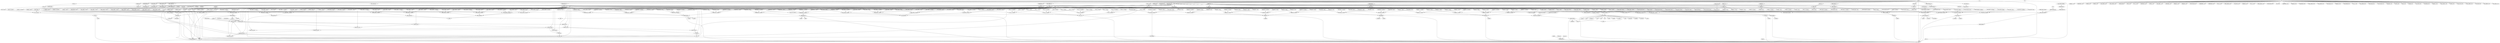 strict digraph "()" {
	DMAC_ADDR0_Wr -> "DMAC_ADDR0_0.Write"	 [weight=1.0];
	DMAC_ADDR0_Wr -> "DMAC_ADDR0_1.Write"	 [weight=1.0];
	DMAC_ADDR0_Wr -> "DMAC_ADDR0_2.Write"	 [weight=1.0];
	DMAC_ADDR0_Wr -> "DMAC_ADDR0_3.Write"	 [weight=1.0];
	irq_busy -> INT_SOURCEOut	 [weight=1.0];
	irq_busy -> int_o	 [weight=1.0];
	"PACKETLEN_2.Reset" -> "PACKETLEN_2.DataOut"	 [weight=3.0];
	MAC_ADDR1_Wr -> "MAC_ADDR1_0.Write"	 [weight=1.0];
	MAC_ADDR1_Wr -> "MAC_ADDR1_1.Write"	 [weight=1.0];
	"RXHASH1_0.SyncReset" -> "RXHASH1_0.DataOut"	 [weight=2.0];
	"MAC_ADDR1_0.DataIn" -> "MAC_ADDR1_0.DataOut"	 [weight=1.0];
	"MIIMODER_0.Write" -> "MIIMODER_0.DataOut"	 [weight=1.0];
	"DMAC_ADDR0_0.Write" -> "DMAC_ADDR0_0.DataOut"	 [weight=1.0];
	DMAC_ADDR1_Sel -> DMAC_ADDR1_Wr	 [weight=2.0];
	"IPv4_L1_1.DataOut" -> IPv4_L1_out	 [weight=1.0];
	"MAC_ADDR0_0.DataOut" -> MAC_ADDR0Out	 [weight=1.0];
	"IPv4_L1_3.SyncReset" -> "IPv4_L1_3.DataOut"	 [weight=2.0];
	"COLLCONF_0.DataIn" -> "COLLCONF_0.DataOut"	 [weight=1.0];
	CTRLMODEROut -> r_RxFlow	 [weight=1.0];
	CTRLMODEROut -> r_PassAll	 [weight=1.0];
	CTRLMODEROut -> DataOut	 [weight=1.0];
	CTRLMODEROut -> r_TxFlow	 [weight=1.0];
	"MIICOMMAND1.SyncReset" -> "MIICOMMAND1.DataOut"	 [weight=2.0];
	"TXCTRL_1.SyncReset" -> "TXCTRL_1.DataOut"	 [weight=2.0];
	"MODER_2.SyncReset" -> "MODER_2.DataOut"	 [weight=2.0];
	"MIICOMMAND1.Write" -> "MIICOMMAND1.DataOut"	 [weight=1.0];
	"MIITX_DATA_1.Reset" -> "MIITX_DATA_1.DataOut"	 [weight=3.0];
	IPv4_L1_Wr -> "IPv4_L1_2.Write"	 [weight=1.0];
	IPv4_L1_Wr -> "IPv4_L1_0.Write"	 [weight=1.0];
	IPv4_L1_Wr -> "IPv4_L1_3.Write"	 [weight=1.0];
	IPv4_L1_Wr -> "IPv4_L1_1.Write"	 [weight=1.0];
	"PACKETLEN_3.Reset" -> "PACKETLEN_3.DataOut"	 [weight=3.0];
	SetTxCIrq -> irq_txc	 [weight=2.0];
	"MAC_ADDR1_0.Write" -> "MAC_ADDR1_0.DataOut"	 [weight=1.0];
	"PACKETLEN_3.SyncReset" -> "PACKETLEN_3.DataOut"	 [weight=2.0];
	"PACKETLEN_2.DataOut" -> PACKETLENOut	 [weight=1.0];
	"TXCTRL_1.DataIn" -> "TXCTRL_1.DataOut"	 [weight=1.0];
	"TXCTRL_2.Reset" -> "TXCTRL_2.DataOut"	 [weight=3.0];
	"MAC_ADDR0_1.Write" -> "MAC_ADDR0_1.DataOut"	 [weight=1.0];
	MIIMODER_Wr -> "MIIMODER_0.Write"	 [weight=1.0];
	MIIMODER_Wr -> "MIIMODER_1.Write"	 [weight=1.0];
	MAC_ADDR0Out -> r_MAC	 [weight=1.0];
	MAC_ADDR0Out -> DataOut	 [weight=1.0];
	MIIADDRESS_Wr -> "MIIADDRESS_0.Write"	 [weight=1.0];
	MIIADDRESS_Wr -> "MIIADDRESS_1.Write"	 [weight=1.0];
	"PACKETLEN_1.Reset" -> "PACKETLEN_1.DataOut"	 [weight=3.0];
	IPGTOut -> r_IPGT	 [weight=1.0];
	IPGTOut -> DataOut	 [weight=1.0];
	HASH0_Sel -> HASH0_Wr	 [weight=4.0];
	"TXCTRL_1.DataOut" -> TXCTRLOut	 [weight=1.0];
	"IPv4_L1_2.Write" -> "IPv4_L1_2.DataOut"	 [weight=1.0];
	"PACKETLEN_1.DataOut" -> PACKETLENOut	 [weight=1.0];
	"DMAC_ADDR0_2.DataOut" -> DMAC_ADDR0Out	 [weight=1.0];
	COLLCONF_Wr -> "COLLCONF_0.Write"	 [weight=1.0];
	COLLCONF_Wr -> "COLLCONF_2.Write"	 [weight=1.0];
	"MIICOMMAND2.Reset" -> "MIICOMMAND2.DataOut"	 [weight=3.0];
	SetRxCIrq -> irq_rxc	 [weight=2.0];
	"MAC_ADDR0_3.DataIn" -> "MAC_ADDR0_3.DataOut"	 [weight=1.0];
	"RXHASH1_2.Write" -> "RXHASH1_2.DataOut"	 [weight=1.0];
	"RXHASH0_2.DataOut" -> HASH0Out	 [weight=1.0];
	"MIIADDRESS_1.DataOut" -> MIIADDRESSOut	 [weight=1.0];
	"IPv4_L1_0.DataIn" -> "IPv4_L1_0.DataOut"	 [weight=1.0];
	SetRxCIrq_sync1 -> SetRxCIrq_sync2	 [weight=1.0];
	SetRxCIrq_sync2 -> SetRxCIrq	 [weight=1.0];
	SetRxCIrq_sync2 -> SetRxCIrq_sync3	 [weight=1.0];
	SetRxCIrq_sync2 -> ResetRxCIrq_sync1	 [weight=1.0];
	SetRxCIrq_sync3 -> SetRxCIrq	 [weight=1.0];
	"RXHASH0_0.DataIn" -> "RXHASH0_0.DataOut"	 [weight=1.0];
	"RXHASH1_1.DataOut" -> HASH1Out	 [weight=1.0];
	"MIIMODER_0.DataOut" -> MIIMODEROut	 [weight=1.0];
	"MAC_ADDR1_1.DataIn" -> "MAC_ADDR1_1.DataOut"	 [weight=1.0];
	INT_SOURCEOut -> DataOut	 [weight=1.0];
	"MIICOMMAND0.Reset" -> "MIICOMMAND0.DataOut"	 [weight=3.0];
	irq_rxe -> INT_SOURCEOut	 [weight=1.0];
	irq_rxe -> int_o	 [weight=1.0];
	irq_rxb -> INT_SOURCEOut	 [weight=1.0];
	irq_rxb -> int_o	 [weight=1.0];
	"PACKETLEN_3.DataOut" -> PACKETLENOut	 [weight=1.0];
	"MAC_ADDR0_3.SyncReset" -> "MAC_ADDR0_3.DataOut"	 [weight=2.0];
	"MIIADDRESS_0.SyncReset" -> "MIIADDRESS_0.DataOut"	 [weight=2.0];
	"RXHASH1_0.DataIn" -> "RXHASH1_0.DataOut"	 [weight=1.0];
	TXCTRL_Wr -> "TXCTRL_0.Write"	 [weight=1.0];
	TXCTRL_Wr -> "TXCTRL_2.Write"	 [weight=1.0];
	TXCTRL_Wr -> "TXCTRL_1.Write"	 [weight=1.0];
	"INT_MASK_0.DataIn" -> "INT_MASK_0.DataOut"	 [weight=1.0];
	"RXHASH0_3.DataIn" -> "RXHASH0_3.DataOut"	 [weight=1.0];
	"RXHASH1_0.Write" -> "RXHASH1_0.DataOut"	 [weight=1.0];
	"RXHASH0_3.SyncReset" -> "RXHASH0_3.DataOut"	 [weight=2.0];
	INT_SOURCE_Sel -> INT_SOURCE_Wr	 [weight=1.0];
	MIIRX_DATAOut -> DataOut	 [weight=1.0];
	"RXHASH1_2.DataIn" -> "RXHASH1_2.DataOut"	 [weight=1.0];
	DataIn -> irq_busy	 [weight=1.0];
	DataIn -> "MAC_ADDR1_0.DataIn"	 [weight=1.0];
	DataIn -> "COLLCONF_0.DataIn"	 [weight=1.0];
	DataIn -> "TXCTRL_1.DataIn"	 [weight=1.0];
	DataIn -> "MAC_ADDR0_3.DataIn"	 [weight=1.0];
	DataIn -> "IPv4_L1_0.DataIn"	 [weight=1.0];
	DataIn -> "RXHASH0_0.DataIn"	 [weight=1.0];
	DataIn -> "MAC_ADDR1_1.DataIn"	 [weight=1.0];
	DataIn -> irq_rxe	 [weight=1.0];
	DataIn -> irq_rxb	 [weight=1.0];
	DataIn -> "RXHASH1_0.DataIn"	 [weight=1.0];
	DataIn -> "INT_MASK_0.DataIn"	 [weight=1.0];
	DataIn -> "RXHASH0_3.DataIn"	 [weight=1.0];
	DataIn -> "RXHASH1_2.DataIn"	 [weight=1.0];
	DataIn -> irq_txb	 [weight=1.0];
	DataIn -> irq_txc	 [weight=1.0];
	DataIn -> irq_txe	 [weight=1.0];
	DataIn -> "IPv4_L1_3.DataIn"	 [weight=1.0];
	DataIn -> "RXHASH1_3.DataIn"	 [weight=1.0];
	DataIn -> "RXHASH0_1.DataIn"	 [weight=1.0];
	DataIn -> "MODER_2.DataIn"	 [weight=1.0];
	DataIn -> "MIITX_DATA_1.DataIn"	 [weight=1.0];
	DataIn -> "PACKETLEN_0.DataIn"	 [weight=1.0];
	DataIn -> "MIIADDRESS_1.DataIn"	 [weight=1.0];
	DataIn -> "PACKETLEN_2.DataIn"	 [weight=1.0];
	DataIn -> "IPv4_L1_2.DataIn"	 [weight=1.0];
	DataIn -> "MIIMODER_0.DataIn"	 [weight=1.0];
	DataIn -> "DMAC_ADDR0_2.DataIn"	 [weight=1.0];
	DataIn -> "MAC_ADDR0_2.DataIn"	 [weight=1.0];
	DataIn -> "PACKETLEN_1.DataIn"	 [weight=1.0];
	DataIn -> "IPv4_L1_1.DataIn"	 [weight=1.0];
	DataIn -> "IPGT_0.DataIn"	 [weight=1.0];
	DataIn -> "MODER_1.DataIn"	 [weight=1.0];
	DataIn -> "MIICOMMAND1.DataIn"	 [weight=1.0];
	DataIn -> "PACKETLEN_3.DataIn"	 [weight=1.0];
	DataIn -> "MAC_ADDR0_0.DataIn"	 [weight=1.0];
	DataIn -> "TX_BD_NUM_0.DataIn"	 [weight=1.0];
	DataIn -> "MIIADDRESS_0.DataIn"	 [weight=1.0];
	DataIn -> "MIITX_DATA_0.DataIn"	 [weight=1.0];
	DataIn -> "IPGR2_0.DataIn"	 [weight=1.0];
	DataIn -> "MIICOMMAND0.DataIn"	 [weight=1.0];
	DataIn -> "RXHASH0_2.DataIn"	 [weight=1.0];
	DataIn -> "MIICOMMAND2.DataIn"	 [weight=1.0];
	DataIn -> "TXCTRL_2.DataIn"	 [weight=1.0];
	DataIn -> "COLLCONF_2.DataIn"	 [weight=1.0];
	DataIn -> "RXHASH1_1.DataIn"	 [weight=1.0];
	DataIn -> "DMAC_ADDR0_1.DataIn"	 [weight=1.0];
	DataIn -> "CTRLMODER_0.DataIn"	 [weight=1.0];
	DataIn -> "DMAC_ADDR1_1.DataIn"	 [weight=1.0];
	DataIn -> "MAC_ADDR0_1.DataIn"	 [weight=1.0];
	DataIn -> TX_BD_NUM_Wr	 [weight=1.0];
	DataIn -> "MIIMODER_1.DataIn"	 [weight=1.0];
	DataIn -> "MODER_0.DataIn"	 [weight=1.0];
	DataIn -> irq_rxc	 [weight=1.0];
	DataIn -> "DMAC_ADDR1_0.DataIn"	 [weight=1.0];
	DataIn -> "TXCTRL_0.DataIn"	 [weight=1.0];
	DataIn -> "DMAC_ADDR0_0.DataIn"	 [weight=1.0];
	DataIn -> "IPGR1_0.DataIn"	 [weight=1.0];
	DataIn -> "DMAC_ADDR0_3.DataIn"	 [weight=1.0];
	irq_txb -> INT_SOURCEOut	 [weight=1.0];
	irq_txb -> int_o	 [weight=1.0];
	irq_txc -> INT_SOURCEOut	 [weight=1.0];
	irq_txc -> int_o	 [weight=1.0];
	"RXHASH0_3.Reset" -> "RXHASH0_3.DataOut"	 [weight=3.0];
	irq_txe -> INT_SOURCEOut	 [weight=1.0];
	irq_txe -> int_o	 [weight=1.0];
	"MIICOMMAND0.SyncReset" -> "MIICOMMAND0.DataOut"	 [weight=2.0];
	"MODER_0.Reset" -> "MODER_0.DataOut"	 [weight=3.0];
	HASH1_Wr -> "RXHASH1_2.Write"	 [weight=1.0];
	HASH1_Wr -> "RXHASH1_0.Write"	 [weight=1.0];
	HASH1_Wr -> "RXHASH1_3.Write"	 [weight=1.0];
	HASH1_Wr -> "RXHASH1_1.Write"	 [weight=1.0];
	"TX_BD_NUM_0.DataOut" -> TX_BD_NUMOut	 [weight=1.0];
	TxCtrlEndFrm -> SetTxCIrq_txclk	 [weight=2.0];
	MIITX_DATA_Sel -> MIITX_DATA_Wr	 [weight=2.0];
	"MIIMODER_1.Reset" -> "MIIMODER_1.DataOut"	 [weight=3.0];
	"MIIMODER_0.SyncReset" -> "MIIMODER_0.DataOut"	 [weight=2.0];
	StartTxDone -> SetTxCIrq_txclk	 [weight=2.0];
	"RXHASH1_3.Write" -> "RXHASH1_3.DataOut"	 [weight=1.0];
	"IPv4_L1_3.DataIn" -> "IPv4_L1_3.DataOut"	 [weight=1.0];
	"RXHASH1_3.DataIn" -> "RXHASH1_3.DataOut"	 [weight=1.0];
	MIICOMMAND_Wr -> "MIICOMMAND1.Write"	 [weight=1.0];
	MIICOMMAND_Wr -> "MIICOMMAND0.Write"	 [weight=1.0];
	MIICOMMAND_Wr -> "MIICOMMAND2.Write"	 [weight=1.0];
	"MAC_ADDR0_1.DataOut" -> MAC_ADDR0Out	 [weight=1.0];
	"IPv4_L1_2.Reset" -> "IPv4_L1_2.DataOut"	 [weight=3.0];
	WCtrlDataStart -> "MIICOMMAND2.SyncReset"	 [weight=1.0];
	"MAC_ADDR0_3.DataOut" -> MAC_ADDR0Out	 [weight=1.0];
	"PACKETLEN_3.Write" -> "PACKETLEN_3.DataOut"	 [weight=1.0];
	"RXHASH0_1.DataIn" -> "RXHASH0_1.DataOut"	 [weight=1.0];
	"TX_BD_NUM_0.SyncReset" -> "TX_BD_NUM_0.DataOut"	 [weight=2.0];
	Rw -> Write	 [weight=1.0];
	Rw -> Read	 [weight=1.0];
	"TXCTRL_0.DataOut" -> TXCTRLOut	 [weight=1.0];
	"MAC_ADDR1_0.DataOut" -> MAC_ADDR1Out	 [weight=1.0];
	"MODER_1.DataOut" -> MODEROut	 [weight=1.0];
	"MODER_2.DataIn" -> "MODER_2.DataOut"	 [weight=1.0];
	"TX_BD_NUM_0.Write" -> "TX_BD_NUM_0.DataOut"	 [weight=1.0];
	"IPGR2_0.SyncReset" -> "IPGR2_0.DataOut"	 [weight=2.0];
	"MAC_ADDR0_2.SyncReset" -> "MAC_ADDR0_2.DataOut"	 [weight=2.0];
	"RXHASH0_0.Reset" -> "RXHASH0_0.DataOut"	 [weight=3.0];
	"INT_MASK_0.Write" -> "INT_MASK_0.DataOut"	 [weight=1.0];
	"INT_MASK_0.DataOut" -> INT_MASKOut	 [weight=1.0];
	"IPv4_L1_0.Write" -> "IPv4_L1_0.DataOut"	 [weight=1.0];
	MAC_ADDR0_Wr -> "MAC_ADDR0_1.Write"	 [weight=1.0];
	MAC_ADDR0_Wr -> "MAC_ADDR0_0.Write"	 [weight=1.0];
	MAC_ADDR0_Wr -> "MAC_ADDR0_3.Write"	 [weight=1.0];
	MAC_ADDR0_Wr -> "MAC_ADDR0_2.Write"	 [weight=1.0];
	"DMAC_ADDR0_1.Write" -> "DMAC_ADDR0_1.DataOut"	 [weight=1.0];
	INT_MASKOut -> int_o	 [weight=1.0];
	INT_MASKOut -> DataOut	 [weight=1.0];
	"MIITX_DATA_1.DataIn" -> "MIITX_DATA_1.DataOut"	 [weight=1.0];
	"COLLCONF_2.Reset" -> "COLLCONF_2.DataOut"	 [weight=3.0];
	"DMAC_ADDR0_0.DataOut" -> DMAC_ADDR0Out	 [weight=1.0];
	RxB_IRQ -> irq_rxb	 [weight=2.0];
	SetTxCIrq_txclk -> SetTxCIrq_sync1	 [weight=1.0];
	"PACKETLEN_0.DataIn" -> "PACKETLEN_0.DataOut"	 [weight=1.0];
	"DMAC_ADDR0_1.Reset" -> "DMAC_ADDR0_1.DataOut"	 [weight=3.0];
	"MIIADDRESS_1.DataIn" -> "MIIADDRESS_1.DataOut"	 [weight=1.0];
	"PACKETLEN_1.Write" -> "PACKETLEN_1.DataOut"	 [weight=1.0];
	"IPGR1_0.DataOut" -> IPGR1Out	 [weight=1.0];
	"PACKETLEN_2.DataIn" -> "PACKETLEN_2.DataOut"	 [weight=1.0];
	"DMAC_ADDR1_1.Reset" -> "DMAC_ADDR1_1.DataOut"	 [weight=3.0];
	"IPv4_L1_2.DataIn" -> "IPv4_L1_2.DataOut"	 [weight=1.0];
	"DMAC_ADDR0_0.Reset" -> "DMAC_ADDR0_0.DataOut"	 [weight=3.0];
	"MAC_ADDR0_0.Write" -> "MAC_ADDR0_0.DataOut"	 [weight=1.0];
	"MIIMODER_1.DataOut" -> MIIMODEROut	 [weight=1.0];
	MODER_Wr -> "MODER_0.Write"	 [weight=1.0];
	MODER_Wr -> "MODER_1.Write"	 [weight=1.0];
	MODER_Wr -> "MODER_2.Write"	 [weight=1.0];
	"MIIRX_DATA.Write" -> "MIIRX_DATA.DataOut"	 [weight=1.0];
	HASH0Out -> r_HASH0	 [weight=1.0];
	HASH0Out -> DataOut	 [weight=1.0];
	"MIIMODER_0.DataIn" -> "MIIMODER_0.DataOut"	 [weight=1.0];
	"RXHASH1_1.Reset" -> "RXHASH1_1.DataOut"	 [weight=3.0];
	"PACKETLEN_2.Write" -> "PACKETLEN_2.DataOut"	 [weight=1.0];
	"MODER_0.DataOut" -> MODEROut	 [weight=1.0];
	"DMAC_ADDR0_2.DataIn" -> "DMAC_ADDR0_2.DataOut"	 [weight=1.0];
	r_RxFlow -> SetRxCIrq_rxclk	 [weight=2.0];
	UpdateMIIRX_DATAReg -> MIIRX_DATA_Wr	 [weight=1.0];
	TX_BD_NUMOut -> r_RxEn	 [weight=1.0];
	TX_BD_NUMOut -> r_TxEn	 [weight=1.0];
	TX_BD_NUMOut -> DataOut	 [weight=1.0];
	TX_BD_NUMOut -> r_TxBDNum	 [weight=1.0];
	"DMAC_ADDR0_2.SyncReset" -> "DMAC_ADDR0_2.DataOut"	 [weight=2.0];
	"RXHASH0_1.SyncReset" -> "RXHASH0_1.DataOut"	 [weight=2.0];
	"MIICOMMAND0.Write" -> "MIICOMMAND0.DataOut"	 [weight=1.0];
	"COLLCONF_0.DataOut" -> COLLCONFOut	 [weight=1.0];
	Clk -> "RXHASH1_1.Clk"	 [weight=1.0];
	Clk -> "PACKETLEN_1.Clk"	 [weight=1.0];
	Clk -> "MODER_2.Clk"	 [weight=1.0];
	Clk -> "MODER_1.Clk"	 [weight=1.0];
	Clk -> "MAC_ADDR0_0.Clk"	 [weight=1.0];
	Clk -> "DMAC_ADDR0_3.Clk"	 [weight=1.0];
	Clk -> "MIIRX_DATA.Clk"	 [weight=1.0];
	Clk -> "IPGR1_0.Clk"	 [weight=1.0];
	Clk -> "IPv4_L1_3.Clk"	 [weight=1.0];
	Clk -> "PACKETLEN_3.Clk"	 [weight=1.0];
	Clk -> "TXCTRL_1.Clk"	 [weight=1.0];
	Clk -> "MAC_ADDR1_1.Clk"	 [weight=1.0];
	Clk -> "MIIMODER_1.Clk"	 [weight=1.0];
	Clk -> "RXHASH1_3.Clk"	 [weight=1.0];
	Clk -> "RXHASH0_2.Clk"	 [weight=1.0];
	Clk -> "MIICOMMAND0.Clk"	 [weight=1.0];
	Clk -> "MIIADDRESS_1.Clk"	 [weight=1.0];
	Clk -> "PACKETLEN_2.Clk"	 [weight=1.0];
	Clk -> "IPv4_L1_2.Clk"	 [weight=1.0];
	Clk -> "DMAC_ADDR0_0.Clk"	 [weight=1.0];
	Clk -> "COLLCONF_2.Clk"	 [weight=1.0];
	Clk -> "RXHASH0_3.Clk"	 [weight=1.0];
	Clk -> "IPv4_L1_0.Clk"	 [weight=1.0];
	Clk -> "DMAC_ADDR0_2.Clk"	 [weight=1.0];
	Clk -> "MIICOMMAND2.Clk"	 [weight=1.0];
	Clk -> "IPGT_0.Clk"	 [weight=1.0];
	Clk -> "MIIADDRESS_0.Clk"	 [weight=1.0];
	Clk -> "RXHASH0_0.Clk"	 [weight=1.0];
	Clk -> "PACKETLEN_0.Clk"	 [weight=1.0];
	Clk -> "DMAC_ADDR1_0.Clk"	 [weight=1.0];
	Clk -> "MAC_ADDR0_2.Clk"	 [weight=1.0];
	Clk -> "MIITX_DATA_1.Clk"	 [weight=1.0];
	Clk -> "RXHASH1_0.Clk"	 [weight=1.0];
	Clk -> "CTRLMODER_0.Clk"	 [weight=1.0];
	Clk -> "IPv4_L1_1.Clk"	 [weight=1.0];
	Clk -> "MAC_ADDR0_3.Clk"	 [weight=1.0];
	Clk -> "MIITX_DATA_0.Clk"	 [weight=1.0];
	Clk -> "MIICOMMAND1.Clk"	 [weight=1.0];
	Clk -> "RXHASH0_1.Clk"	 [weight=1.0];
	Clk -> "TXCTRL_0.Clk"	 [weight=1.0];
	Clk -> "IPGR2_0.Clk"	 [weight=1.0];
	Clk -> "MODER_0.Clk"	 [weight=1.0];
	Clk -> "COLLCONF_0.Clk"	 [weight=1.0];
	Clk -> "MIIMODER_0.Clk"	 [weight=1.0];
	Clk -> "RXHASH1_2.Clk"	 [weight=1.0];
	Clk -> "DMAC_ADDR1_1.Clk"	 [weight=1.0];
	Clk -> "TXCTRL_2.Clk"	 [weight=1.0];
	Clk -> "TX_BD_NUM_0.Clk"	 [weight=1.0];
	Clk -> "DMAC_ADDR0_1.Clk"	 [weight=1.0];
	Clk -> "INT_MASK_0.Clk"	 [weight=1.0];
	Clk -> "MAC_ADDR0_1.Clk"	 [weight=1.0];
	Clk -> "MAC_ADDR1_0.Clk"	 [weight=1.0];
	"IPv4_L1_2.SyncReset" -> "IPv4_L1_2.DataOut"	 [weight=2.0];
	TXCTRL_Sel -> TXCTRL_Wr	 [weight=3.0];
	"IPGR1_0.Write" -> "IPGR1_0.DataOut"	 [weight=1.0];
	"PACKETLEN_0.Reset" -> "PACKETLEN_0.DataOut"	 [weight=3.0];
	"RXHASH0_0.DataOut" -> HASH0Out	 [weight=1.0];
	"MAC_ADDR0_2.DataIn" -> "MAC_ADDR0_2.DataOut"	 [weight=1.0];
	"MIITX_DATA_0.Write" -> "MIITX_DATA_0.DataOut"	 [weight=1.0];
	"IPGR2_0.Reset" -> "IPGR2_0.DataOut"	 [weight=3.0];
	"DMAC_ADDR1_1.Write" -> "DMAC_ADDR1_1.DataOut"	 [weight=1.0];
	"PACKETLEN_1.DataIn" -> "PACKETLEN_1.DataOut"	 [weight=1.0];
	NValid_stat -> MIISTATUSOut	 [weight=1.0];
	"DMAC_ADDR1_0.DataOut" -> DMAC_ADDR1Out	 [weight=1.0];
	"PACKETLEN_0.DataOut" -> PACKETLENOut	 [weight=1.0];
	"IPv4_L1_3.Write" -> "IPv4_L1_3.DataOut"	 [weight=1.0];
	"IPGT_0.Reset" -> "IPGT_0.DataOut"	 [weight=3.0];
	dbg_dat -> DataOut	 [weight=1.0];
	"MIITX_DATA_1.DataOut" -> MIITX_DATAOut	 [weight=1.0];
	"MIICOMMAND0.DataOut" -> MIICOMMANDOut	 [weight=1.0];
	"MIIMODER_1.Write" -> "MIIMODER_1.DataOut"	 [weight=1.0];
	"IPGR1_0.Reset" -> "IPGR1_0.DataOut"	 [weight=3.0];
	"MAC_ADDR0_1.Reset" -> "MAC_ADDR0_1.DataOut"	 [weight=3.0];
	CTRLMODER_Sel -> CTRLMODER_Wr	 [weight=1.0];
	"INT_MASK_0.SyncReset" -> "INT_MASK_0.DataOut"	 [weight=2.0];
	"COLLCONF_0.Reset" -> "COLLCONF_0.DataOut"	 [weight=3.0];
	"MAC_ADDR1_0.Reset" -> "MAC_ADDR1_0.DataOut"	 [weight=3.0];
	MIITX_DATA_Wr -> "MIITX_DATA_0.Write"	 [weight=1.0];
	MIITX_DATA_Wr -> "MIITX_DATA_1.Write"	 [weight=1.0];
	IPGR1_Wr -> "IPGR1_0.Write"	 [weight=1.0];
	PACKETLENOut -> r_MaxFL	 [weight=1.0];
	PACKETLENOut -> r_MinFL	 [weight=1.0];
	PACKETLENOut -> DataOut	 [weight=1.0];
	SetTxCIrq_sync2 -> SetTxCIrq	 [weight=1.0];
	SetTxCIrq_sync2 -> SetTxCIrq_sync3	 [weight=1.0];
	SetTxCIrq_sync2 -> ResetTxCIrq_sync1	 [weight=1.0];
	"MIIMODER_1.SyncReset" -> "MIIMODER_1.DataOut"	 [weight=2.0];
	"IPv4_L1_1.DataIn" -> "IPv4_L1_1.DataOut"	 [weight=1.0];
	"TXCTRL_0.Write" -> "TXCTRL_0.DataOut"	 [weight=1.0];
	"MIITX_DATA_0.DataOut" -> MIITX_DATAOut	 [weight=1.0];
	SetTxCIrq_sync1 -> SetTxCIrq_sync2	 [weight=1.0];
	SetTxCIrq_sync1 -> ResetTxCIrq_sync2	 [weight=1.0];
	"MODER_2.DataOut" -> MODEROut	 [weight=1.0];
	"MAC_ADDR1_0.SyncReset" -> "MAC_ADDR1_0.DataOut"	 [weight=2.0];
	"RXHASH0_2.Write" -> "RXHASH0_2.DataOut"	 [weight=1.0];
	MAC_ADDR1_Sel -> MAC_ADDR1_Wr	 [weight=2.0];
	"IPGR2_0.DataOut" -> IPGR2Out	 [weight=1.0];
	"COLLCONF_2.DataOut" -> COLLCONFOut	 [weight=1.0];
	IPGT_Wr -> "IPGT_0.Write"	 [weight=1.0];
	"IPGT_0.DataIn" -> "IPGT_0.DataOut"	 [weight=1.0];
	ResetRxCIrq_sync3 -> SetRxCIrq_rxclk	 [weight=1.0];
	ResetRxCIrq_sync2 -> ResetRxCIrq_sync3	 [weight=1.0];
	ResetRxCIrq_sync2 -> SetRxCIrq_rxclk	 [weight=1.0];
	ResetRxCIrq_sync1 -> ResetRxCIrq_sync2	 [weight=1.0];
	MIISTATUSOut -> DataOut	 [weight=1.0];
	"CTRLMODER_0.Write" -> "CTRLMODER_0.DataOut"	 [weight=1.0];
	"MODER_1.DataIn" -> "MODER_1.DataOut"	 [weight=1.0];
	"IPv4_L1_0.DataOut" -> IPv4_L1_out	 [weight=1.0];
	"RXHASH1_3.Reset" -> "RXHASH1_3.DataOut"	 [weight=3.0];
	"MIICOMMAND1.DataIn" -> "MIICOMMAND1.DataOut"	 [weight=1.0];
	"MODER_0.Write" -> "MODER_0.DataOut"	 [weight=1.0];
	"TXCTRL_2.SyncReset" -> "TXCTRL_2.DataOut"	 [weight=2.0];
	COLLCONFOut -> DataOut	 [weight=1.0];
	COLLCONFOut -> r_CollValid	 [weight=1.0];
	COLLCONFOut -> r_MaxRet	 [weight=1.0];
	"PACKETLEN_3.DataIn" -> "PACKETLEN_3.DataOut"	 [weight=1.0];
	"MAC_ADDR0_0.DataIn" -> "MAC_ADDR0_0.DataOut"	 [weight=1.0];
	"MIICOMMAND1.Reset" -> "MIICOMMAND1.DataOut"	 [weight=3.0];
	MIIMODEROut -> r_MiiNoPre	 [weight=1.0];
	MIIMODEROut -> r_ClkDiv	 [weight=1.0];
	MIIMODEROut -> DataOut	 [weight=1.0];
	Busy_IRQ -> irq_busy	 [weight=2.0];
	"MODER_1.Write" -> "MODER_1.DataOut"	 [weight=1.0];
	"RXHASH1_3.SyncReset" -> "RXHASH1_3.DataOut"	 [weight=2.0];
	"TX_BD_NUM_0.DataIn" -> "TX_BD_NUM_0.DataOut"	 [weight=1.0];
	"PACKETLEN_2.SyncReset" -> "PACKETLEN_2.DataOut"	 [weight=2.0];
	"IPv4_L1_1.SyncReset" -> "IPv4_L1_1.DataOut"	 [weight=2.0];
	"MIIRX_DATA.DataOut" -> MIIRX_DATAOut	 [weight=1.0];
	"TXCTRL_2.Write" -> "TXCTRL_2.DataOut"	 [weight=1.0];
	"RXHASH0_0.SyncReset" -> "RXHASH0_0.DataOut"	 [weight=2.0];
	"PACKETLEN_0.SyncReset" -> "PACKETLEN_0.DataOut"	 [weight=2.0];
	"IPv4_L1_3.Reset" -> "IPv4_L1_3.DataOut"	 [weight=3.0];
	"IPGT_0.Write" -> "IPGT_0.DataOut"	 [weight=1.0];
	"MAC_ADDR0_0.SyncReset" -> "MAC_ADDR0_0.DataOut"	 [weight=2.0];
	"DMAC_ADDR1_1.DataOut" -> DMAC_ADDR1Out	 [weight=1.0];
	CTRLMODER_Wr -> "CTRLMODER_0.Write"	 [weight=1.0];
	DMAC_ADDR1_Wr -> "DMAC_ADDR1_1.Write"	 [weight=1.0];
	DMAC_ADDR1_Wr -> "DMAC_ADDR1_0.Write"	 [weight=1.0];
	"MIIADDRESS_0.DataIn" -> "MIIADDRESS_0.DataOut"	 [weight=1.0];
	"MAC_ADDR0_2.Reset" -> "MAC_ADDR0_2.DataOut"	 [weight=3.0];
	"MAC_ADDR0_3.Reset" -> "MAC_ADDR0_3.DataOut"	 [weight=3.0];
	MAC_ADDR1Out -> r_MAC	 [weight=1.0];
	MAC_ADDR1Out -> DataOut	 [weight=1.0];
	"DMAC_ADDR0_2.Write" -> "DMAC_ADDR0_2.DataOut"	 [weight=1.0];
	"MIITX_DATA_0.DataIn" -> "MIITX_DATA_0.DataOut"	 [weight=1.0];
	"MODER_2.Write" -> "MODER_2.DataOut"	 [weight=1.0];
	"INT_MASK_0.Reset" -> "INT_MASK_0.DataOut"	 [weight=3.0];
	"PACKETLEN_0.Write" -> "PACKETLEN_0.DataOut"	 [weight=1.0];
	"MAC_ADDR0_3.Write" -> "MAC_ADDR0_3.DataOut"	 [weight=1.0];
	"DMAC_ADDR1_0.Write" -> "DMAC_ADDR1_0.DataOut"	 [weight=1.0];
	"MIIRX_DATA.SyncReset" -> "MIIRX_DATA.DataOut"	 [weight=2.0];
	"RXHASH0_3.DataOut" -> HASH0Out	 [weight=1.0];
	"MIIRX_DATA.Reset" -> "MIIRX_DATA.DataOut"	 [weight=3.0];
	"IPGR2_0.DataIn" -> "IPGR2_0.DataOut"	 [weight=1.0];
	"TX_BD_NUM_0.Reset" -> "TX_BD_NUM_0.DataOut"	 [weight=3.0];
	Busy_stat -> MIISTATUSOut	 [weight=1.0];
	RStatStart -> "MIICOMMAND1.SyncReset"	 [weight=1.0];
	"CTRLMODER_0.DataOut" -> CTRLMODEROut	 [weight=1.0];
	DMAC_ADDR1Out -> r_DMAC	 [weight=1.0];
	"RXHASH0_1.DataOut" -> HASH0Out	 [weight=1.0];
	"IPGT_0.SyncReset" -> "IPGT_0.DataOut"	 [weight=2.0];
	"MIICOMMAND2.DataOut" -> MIICOMMANDOut	 [weight=1.0];
	"IPv4_L1_3.DataOut" -> IPv4_L1_out	 [weight=1.0];
	"MAC_ADDR1_1.DataOut" -> MAC_ADDR1Out	 [weight=1.0];
	HASH0_Wr -> "RXHASH0_2.Write"	 [weight=1.0];
	HASH0_Wr -> "RXHASH0_0.Write"	 [weight=1.0];
	HASH0_Wr -> "RXHASH0_1.Write"	 [weight=1.0];
	HASH0_Wr -> "RXHASH0_3.Write"	 [weight=1.0];
	"CTRLMODER_0.Reset" -> "CTRLMODER_0.DataOut"	 [weight=3.0];
	IPGR2Out -> r_IPGR2	 [weight=1.0];
	IPGR2Out -> DataOut	 [weight=1.0];
	IPv4_L1_out -> DataOut	 [weight=1.0];
	"MODER_1.SyncReset" -> "MODER_1.DataOut"	 [weight=2.0];
	COLLCONF_Sel -> COLLCONF_Wr	 [weight=2.0];
	Cs -> Write	 [weight=1.0];
	Cs -> Read	 [weight=1.0];
	"DMAC_ADDR0_2.Reset" -> "DMAC_ADDR0_2.DataOut"	 [weight=3.0];
	"DMAC_ADDR0_3.Reset" -> "DMAC_ADDR0_3.DataOut"	 [weight=3.0];
	"DMAC_ADDR0_0.SyncReset" -> "DMAC_ADDR0_0.DataOut"	 [weight=2.0];
	IPGR1_Sel -> IPGR1_Wr	 [weight=1.0];
	"RXHASH0_1.Reset" -> "RXHASH0_1.DataOut"	 [weight=3.0];
	MAC_ADDR0_Sel -> MAC_ADDR0_Wr	 [weight=4.0];
	DMAC_ADDR0Out -> r_DMAC	 [weight=1.0];
	Write -> DMAC_ADDR0_Wr	 [weight=4.0];
	Write -> MAC_ADDR1_Wr	 [weight=2.0];
	Write -> IPv4_L1_Wr	 [weight=4.0];
	Write -> MIIMODER_Wr	 [weight=2.0];
	Write -> MIIADDRESS_Wr	 [weight=2.0];
	Write -> COLLCONF_Wr	 [weight=2.0];
	Write -> TXCTRL_Wr	 [weight=3.0];
	Write -> HASH1_Wr	 [weight=4.0];
	Write -> MIICOMMAND_Wr	 [weight=1.0];
	Write -> MAC_ADDR0_Wr	 [weight=4.0];
	Write -> MODER_Wr	 [weight=3.0];
	Write -> MIITX_DATA_Wr	 [weight=2.0];
	Write -> IPGR1_Wr	 [weight=1.0];
	Write -> IPGT_Wr	 [weight=1.0];
	Write -> CTRLMODER_Wr	 [weight=1.0];
	Write -> DMAC_ADDR1_Wr	 [weight=2.0];
	Write -> HASH0_Wr	 [weight=4.0];
	Write -> IPGR2_Wr	 [weight=1.0];
	Write -> PACKETLEN_Wr	 [weight=4.0];
	Write -> TX_BD_NUM_Wr	 [weight=1.0];
	Write -> INT_SOURCE_Wr	 [weight=1.0];
	Write -> INT_MASK_Wr	 [weight=1.0];
	"MIITX_DATA_1.Write" -> "MIITX_DATA_1.DataOut"	 [weight=1.0];
	"IPv4_L1_0.SyncReset" -> "IPv4_L1_0.DataOut"	 [weight=2.0];
	"MIIADDRESS_0.Reset" -> "MIIADDRESS_0.DataOut"	 [weight=3.0];
	"RXHASH1_2.SyncReset" -> "RXHASH1_2.DataOut"	 [weight=2.0];
	IPGR2_Sel -> IPGR2_Wr	 [weight=1.0];
	"COLLCONF_0.Write" -> "COLLCONF_0.DataOut"	 [weight=1.0];
	Address -> DMAC_ADDR1_Sel	 [weight=1.0];
	Address -> HASH0_Sel	 [weight=1.0];
	Address -> INT_SOURCE_Sel	 [weight=1.0];
	Address -> MIITX_DATA_Sel	 [weight=1.0];
	Address -> TXCTRL_Sel	 [weight=1.0];
	Address -> CTRLMODER_Sel	 [weight=1.0];
	Address -> RXCTRL_Sel	 [weight=1.0];
	Address -> MAC_ADDR1_Sel	 [weight=1.0];
	Address -> DataOut	 [weight=24.0];
	Address -> COLLCONF_Sel	 [weight=1.0];
	Address -> IPGR1_Sel	 [weight=1.0];
	Address -> MAC_ADDR0_Sel	 [weight=1.0];
	Address -> IPGR2_Sel	 [weight=1.0];
	Address -> MIIMODER_Sel	 [weight=1.0];
	Address -> PACKETLEN_Sel	 [weight=1.0];
	Address -> TX_BD_NUM_Sel	 [weight=1.0];
	Address -> INT_MASK_Sel	 [weight=1.0];
	Address -> IPv4_L1_Sel	 [weight=1.0];
	Address -> DMAC_ADDR0_Sel	 [weight=1.0];
	Address -> MODER_Sel	 [weight=1.0];
	Address -> MIIADDRESS_Sel	 [weight=1.0];
	Address -> MIICOMMAND_Sel	 [weight=1.0];
	Address -> HASH1_Sel	 [weight=1.0];
	Address -> DBG_REG_Sel	 [weight=1.0];
	Address -> IPGT_Sel	 [weight=1.0];
	"CTRLMODER_0.SyncReset" -> "CTRLMODER_0.DataOut"	 [weight=2.0];
	MIIMODER_Sel -> MIIMODER_Wr	 [weight=2.0];
	"TXCTRL_1.Reset" -> "TXCTRL_1.DataOut"	 [weight=3.0];
	"MIICOMMAND0.DataIn" -> "MIICOMMAND0.DataOut"	 [weight=1.0];
	"DMAC_ADDR0_1.SyncReset" -> "DMAC_ADDR0_1.DataOut"	 [weight=2.0];
	"MIITX_DATA_0.SyncReset" -> "MIITX_DATA_0.DataOut"	 [weight=2.0];
	PACKETLEN_Sel -> PACKETLEN_Wr	 [weight=4.0];
	"MIICOMMAND2.Write" -> "MIICOMMAND2.DataOut"	 [weight=1.0];
	"RXHASH0_2.DataIn" -> "RXHASH0_2.DataOut"	 [weight=1.0];
	"RXHASH1_0.DataOut" -> HASH1Out	 [weight=1.0];
	"DMAC_ADDR1_1.SyncReset" -> "DMAC_ADDR1_1.DataOut"	 [weight=2.0];
	SetRxCIrq_rxclk -> SetRxCIrq_sync1	 [weight=1.0];
	"MIICOMMAND2.DataIn" -> "MIICOMMAND2.DataOut"	 [weight=1.0];
	"DMAC_ADDR0_3.SyncReset" -> "DMAC_ADDR0_3.DataOut"	 [weight=2.0];
	"TXCTRL_2.DataIn" -> "TXCTRL_2.DataOut"	 [weight=1.0];
	"MIIADDRESS_0.Write" -> "MIIADDRESS_0.DataOut"	 [weight=1.0];
	"MAC_ADDR1_1.Write" -> "MAC_ADDR1_1.DataOut"	 [weight=1.0];
	MIICOMMANDOut -> r_RStat	 [weight=1.0];
	MIICOMMANDOut -> r_ScanStat	 [weight=1.0];
	MIICOMMANDOut -> DataOut	 [weight=1.0];
	MIICOMMANDOut -> r_WCtrlData	 [weight=1.0];
	"IPGT_0.DataOut" -> IPGTOut	 [weight=1.0];
	"MIITX_DATA_0.Reset" -> "MIITX_DATA_0.DataOut"	 [weight=3.0];
	TX_BD_NUM_Sel -> TX_BD_NUM_Wr	 [weight=1.0];
	INT_MASK_Sel -> INT_MASK_Wr	 [weight=1.0];
	MIIADDRESSOut -> DataOut	 [weight=1.0];
	MIIADDRESSOut -> r_RGAD	 [weight=1.0];
	MIIADDRESSOut -> r_FIAD	 [weight=1.0];
	"RXHASH0_0.Write" -> "RXHASH0_0.DataOut"	 [weight=1.0];
	"COLLCONF_2.DataIn" -> "COLLCONF_2.DataOut"	 [weight=1.0];
	"MIIMODER_0.Reset" -> "MIIMODER_0.DataOut"	 [weight=3.0];
	Reset -> irq_busy	 [weight=3.0];
	Reset -> "PACKETLEN_2.Reset"	 [weight=1.0];
	Reset -> "MIITX_DATA_1.Reset"	 [weight=1.0];
	Reset -> "PACKETLEN_3.Reset"	 [weight=1.0];
	Reset -> SetTxCIrq	 [weight=2.0];
	Reset -> "TXCTRL_2.Reset"	 [weight=1.0];
	Reset -> "PACKETLEN_1.Reset"	 [weight=1.0];
	Reset -> "MIICOMMAND2.Reset"	 [weight=1.0];
	Reset -> SetRxCIrq	 [weight=2.0];
	Reset -> SetRxCIrq_sync1	 [weight=2.0];
	Reset -> SetRxCIrq_sync2	 [weight=2.0];
	Reset -> SetRxCIrq_sync3	 [weight=2.0];
	Reset -> "MIICOMMAND0.Reset"	 [weight=1.0];
	Reset -> irq_rxe	 [weight=3.0];
	Reset -> irq_rxb	 [weight=3.0];
	Reset -> irq_txb	 [weight=3.0];
	Reset -> irq_txc	 [weight=3.0];
	Reset -> "RXHASH0_3.Reset"	 [weight=1.0];
	Reset -> irq_txe	 [weight=3.0];
	Reset -> "MODER_0.Reset"	 [weight=1.0];
	Reset -> "MIIMODER_1.Reset"	 [weight=1.0];
	Reset -> "IPv4_L1_2.Reset"	 [weight=1.0];
	Reset -> "RXHASH0_0.Reset"	 [weight=1.0];
	Reset -> "COLLCONF_2.Reset"	 [weight=1.0];
	Reset -> SetTxCIrq_txclk	 [weight=3.0];
	Reset -> "DMAC_ADDR0_1.Reset"	 [weight=1.0];
	Reset -> "DMAC_ADDR1_1.Reset"	 [weight=1.0];
	Reset -> "DMAC_ADDR0_0.Reset"	 [weight=1.0];
	Reset -> "RXHASH1_1.Reset"	 [weight=1.0];
	Reset -> "PACKETLEN_0.Reset"	 [weight=1.0];
	Reset -> "IPGR2_0.Reset"	 [weight=1.0];
	Reset -> "IPGT_0.Reset"	 [weight=1.0];
	Reset -> "IPGR1_0.Reset"	 [weight=1.0];
	Reset -> "MAC_ADDR0_1.Reset"	 [weight=1.0];
	Reset -> "COLLCONF_0.Reset"	 [weight=1.0];
	Reset -> "MAC_ADDR1_0.Reset"	 [weight=1.0];
	Reset -> SetTxCIrq_sync2	 [weight=2.0];
	Reset -> SetTxCIrq_sync1	 [weight=2.0];
	Reset -> ResetRxCIrq_sync3	 [weight=2.0];
	Reset -> ResetRxCIrq_sync2	 [weight=2.0];
	Reset -> ResetRxCIrq_sync1	 [weight=2.0];
	Reset -> "RXHASH1_3.Reset"	 [weight=1.0];
	Reset -> "MIICOMMAND1.Reset"	 [weight=1.0];
	Reset -> "IPv4_L1_3.Reset"	 [weight=1.0];
	Reset -> "MAC_ADDR0_2.Reset"	 [weight=1.0];
	Reset -> "MAC_ADDR0_3.Reset"	 [weight=1.0];
	Reset -> "INT_MASK_0.Reset"	 [weight=1.0];
	Reset -> "MIIRX_DATA.Reset"	 [weight=1.0];
	Reset -> "TX_BD_NUM_0.Reset"	 [weight=1.0];
	Reset -> "CTRLMODER_0.Reset"	 [weight=1.0];
	Reset -> "DMAC_ADDR0_2.Reset"	 [weight=1.0];
	Reset -> "DMAC_ADDR0_3.Reset"	 [weight=1.0];
	Reset -> "RXHASH0_1.Reset"	 [weight=1.0];
	Reset -> "MIIADDRESS_0.Reset"	 [weight=1.0];
	Reset -> "TXCTRL_1.Reset"	 [weight=1.0];
	Reset -> SetRxCIrq_rxclk	 [weight=3.0];
	Reset -> "MIITX_DATA_0.Reset"	 [weight=1.0];
	Reset -> "MIIMODER_0.Reset"	 [weight=1.0];
	Reset -> "IPv4_L1_0.Reset"	 [weight=1.0];
	Reset -> "MIIADDRESS_1.Reset"	 [weight=1.0];
	Reset -> "DMAC_ADDR1_0.Reset"	 [weight=1.0];
	Reset -> "RXHASH0_2.Reset"	 [weight=1.0];
	Reset -> "TXCTRL_0.Reset"	 [weight=1.0];
	Reset -> "RXHASH1_0.Reset"	 [weight=1.0];
	Reset -> SetTxCIrq_sync3	 [weight=2.0];
	Reset -> "MAC_ADDR1_1.Reset"	 [weight=1.0];
	Reset -> "RXHASH1_2.Reset"	 [weight=1.0];
	Reset -> "IPv4_L1_1.Reset"	 [weight=1.0];
	Reset -> "MODER_1.Reset"	 [weight=1.0];
	Reset -> irq_rxc	 [weight=3.0];
	Reset -> "MODER_2.Reset"	 [weight=1.0];
	Reset -> "MAC_ADDR0_0.Reset"	 [weight=1.0];
	Reset -> ResetTxCIrq_sync2	 [weight=2.0];
	Reset -> ResetTxCIrq_sync1	 [weight=2.0];
	"RXHASH1_1.DataIn" -> "RXHASH1_1.DataOut"	 [weight=1.0];
	"MIITX_DATA_1.SyncReset" -> "MIITX_DATA_1.DataOut"	 [weight=2.0];
	TXCTRLOut -> r_TxPauseTV	 [weight=1.0];
	TXCTRLOut -> DataOut	 [weight=1.0];
	TXCTRLOut -> r_TxPauseRq	 [weight=1.0];
	IPv4_L1_Sel -> IPv4_L1_Wr	 [weight=4.0];
	"COLLCONF_2.SyncReset" -> "COLLCONF_2.DataOut"	 [weight=2.0];
	"RXHASH0_1.Write" -> "RXHASH0_1.DataOut"	 [weight=1.0];
	"COLLCONF_2.Write" -> "COLLCONF_2.DataOut"	 [weight=1.0];
	"MAC_ADDR0_2.Write" -> "MAC_ADDR0_2.DataOut"	 [weight=1.0];
	"IPv4_L1_0.Reset" -> "IPv4_L1_0.DataOut"	 [weight=3.0];
	"TXCTRL_0.SyncReset" -> "TXCTRL_0.DataOut"	 [weight=2.0];
	"MIIADDRESS_1.Reset" -> "MIIADDRESS_1.DataOut"	 [weight=3.0];
	"DMAC_ADDR1_0.Reset" -> "DMAC_ADDR1_0.DataOut"	 [weight=3.0];
	RstTxPauseRq -> "TXCTRL_2.SyncReset"	 [weight=1.0];
	"DMAC_ADDR1_0.SyncReset" -> "DMAC_ADDR1_0.DataOut"	 [weight=2.0];
	DMAC_ADDR0_Sel -> DMAC_ADDR0_Wr	 [weight=4.0];
	"MIICOMMAND1.DataOut" -> MIICOMMANDOut	 [weight=1.0];
	"RXHASH0_2.Reset" -> "RXHASH0_2.DataOut"	 [weight=3.0];
	"MAC_ADDR0_2.DataOut" -> MAC_ADDR0Out	 [weight=1.0];
	"DMAC_ADDR0_1.DataIn" -> "DMAC_ADDR0_1.DataOut"	 [weight=1.0];
	TxE_IRQ -> irq_txe	 [weight=2.0];
	"IPv4_L1_1.Write" -> "IPv4_L1_1.DataOut"	 [weight=1.0];
	"CTRLMODER_0.DataIn" -> "CTRLMODER_0.DataOut"	 [weight=1.0];
	"RXHASH1_1.SyncReset" -> "RXHASH1_1.DataOut"	 [weight=2.0];
	"DMAC_ADDR1_1.DataIn" -> "DMAC_ADDR1_1.DataOut"	 [weight=1.0];
	"TXCTRL_0.Reset" -> "TXCTRL_0.DataOut"	 [weight=3.0];
	IPGR2_Wr -> "IPGR2_0.Write"	 [weight=1.0];
	Prsd -> "MIIRX_DATA.DataIn"	 [weight=1.0];
	"MAC_ADDR0_1.SyncReset" -> "MAC_ADDR0_1.DataOut"	 [weight=2.0];
	SetPauseTimer -> SetRxCIrq_rxclk	 [weight=2.0];
	"PACKETLEN_1.SyncReset" -> "PACKETLEN_1.DataOut"	 [weight=2.0];
	"TXCTRL_2.DataOut" -> TXCTRLOut	 [weight=1.0];
	MIIRX_DATA_Wr -> "MIIRX_DATA.Write"	 [weight=1.0];
	HASH1Out -> r_HASH1	 [weight=1.0];
	HASH1Out -> DataOut	 [weight=1.0];
	MIITX_DATAOut -> r_CtrlData	 [weight=1.0];
	MIITX_DATAOut -> DataOut	 [weight=1.0];
	"MIICOMMAND2.SyncReset" -> "MIICOMMAND2.DataOut"	 [weight=2.0];
	PACKETLEN_Wr -> "PACKETLEN_3.Write"	 [weight=1.0];
	PACKETLEN_Wr -> "PACKETLEN_1.Write"	 [weight=1.0];
	PACKETLEN_Wr -> "PACKETLEN_2.Write"	 [weight=1.0];
	PACKETLEN_Wr -> "PACKETLEN_0.Write"	 [weight=1.0];
	"MAC_ADDR0_1.DataIn" -> "MAC_ADDR0_1.DataOut"	 [weight=1.0];
	"MAC_ADDR1_1.SyncReset" -> "MAC_ADDR1_1.DataOut"	 [weight=2.0];
	TX_BD_NUM_Wr -> "TX_BD_NUM_0.Write"	 [weight=1.0];
	"RXHASH1_0.Reset" -> "RXHASH1_0.DataOut"	 [weight=3.0];
	RxE_IRQ -> irq_rxe	 [weight=2.0];
	SetTxCIrq_sync3 -> SetTxCIrq	 [weight=1.0];
	MODEROut -> r_DlyCrcEn	 [weight=1.0];
	MODEROut -> r_CrcEn	 [weight=1.0];
	MODEROut -> r_NoPre	 [weight=1.0];
	MODEROut -> r_Pad	 [weight=1.0];
	MODEROut -> r_NoBckof	 [weight=1.0];
	MODEROut -> r_Iam	 [weight=1.0];
	MODEROut -> r_Bro	 [weight=1.0];
	MODEROut -> r_Pro	 [weight=1.0];
	MODEROut -> r_RxEn	 [weight=1.0];
	MODEROut -> r_FullD	 [weight=1.0];
	MODEROut -> r_HugEn	 [weight=1.0];
	MODEROut -> r_TxEn	 [weight=1.0];
	MODEROut -> r_LoopBck	 [weight=1.0];
	MODEROut -> DataOut	 [weight=1.0];
	MODEROut -> r_IFG	 [weight=1.0];
	MODEROut -> r_RecSmall	 [weight=1.0];
	MODEROut -> r_ExDfrEn	 [weight=1.0];
	r_TxFlow -> SetTxCIrq_txclk	 [weight=2.0];
	"IPv4_L1_2.DataOut" -> IPv4_L1_out	 [weight=1.0];
	"RXHASH0_2.SyncReset" -> "RXHASH0_2.DataOut"	 [weight=2.0];
	"RXHASH0_3.Write" -> "RXHASH0_3.DataOut"	 [weight=1.0];
	"COLLCONF_0.SyncReset" -> "COLLCONF_0.DataOut"	 [weight=2.0];
	"MAC_ADDR1_1.Reset" -> "MAC_ADDR1_1.DataOut"	 [weight=3.0];
	"IPGR2_0.Write" -> "IPGR2_0.DataOut"	 [weight=1.0];
	LinkFail -> MIISTATUSOut	 [weight=1.0];
	TxB_IRQ -> irq_txb	 [weight=2.0];
	"MIIMODER_1.DataIn" -> "MIIMODER_1.DataOut"	 [weight=1.0];
	"IPGR1_0.SyncReset" -> "IPGR1_0.DataOut"	 [weight=2.0];
	"RXHASH1_2.Reset" -> "RXHASH1_2.DataOut"	 [weight=3.0];
	"MODER_0.DataIn" -> "MODER_0.DataOut"	 [weight=1.0];
	"MODER_0.SyncReset" -> "MODER_0.DataOut"	 [weight=2.0];
	MODER_Sel -> MODER_Wr	 [weight=3.0];
	"MIIRX_DATA.DataIn" -> "MIIRX_DATA.DataOut"	 [weight=1.0];
	"RXHASH1_3.DataOut" -> HASH1Out	 [weight=1.0];
	IPGR1Out -> r_IPGR1	 [weight=1.0];
	IPGR1Out -> DataOut	 [weight=1.0];
	"MIIADDRESS_0.DataOut" -> MIIADDRESSOut	 [weight=1.0];
	"MIIADDRESS_1.SyncReset" -> "MIIADDRESS_1.DataOut"	 [weight=2.0];
	MIIADDRESS_Sel -> MIIADDRESS_Wr	 [weight=2.0];
	"IPv4_L1_1.Reset" -> "IPv4_L1_1.DataOut"	 [weight=3.0];
	"MODER_1.Reset" -> "MODER_1.DataOut"	 [weight=3.0];
	"RXHASH1_1.Write" -> "RXHASH1_1.DataOut"	 [weight=1.0];
	irq_rxc -> INT_SOURCEOut	 [weight=1.0];
	irq_rxc -> int_o	 [weight=1.0];
	"DMAC_ADDR1_0.DataIn" -> "DMAC_ADDR1_0.DataOut"	 [weight=1.0];
	INT_SOURCE_Wr -> irq_busy	 [weight=1.0];
	INT_SOURCE_Wr -> irq_rxe	 [weight=1.0];
	INT_SOURCE_Wr -> irq_rxb	 [weight=1.0];
	INT_SOURCE_Wr -> irq_txb	 [weight=1.0];
	INT_SOURCE_Wr -> irq_txc	 [weight=1.0];
	INT_SOURCE_Wr -> irq_txe	 [weight=1.0];
	INT_SOURCE_Wr -> irq_rxc	 [weight=1.0];
	"MIIADDRESS_1.Write" -> "MIIADDRESS_1.DataOut"	 [weight=1.0];
	Read -> DataOut	 [weight=25.0];
	"MODER_2.Reset" -> "MODER_2.DataOut"	 [weight=3.0];
	"DMAC_ADDR0_3.DataOut" -> DMAC_ADDR0Out	 [weight=1.0];
	"TXCTRL_0.DataIn" -> "TXCTRL_0.DataOut"	 [weight=1.0];
	INT_MASK_Wr -> "INT_MASK_0.Write"	 [weight=1.0];
	"RXHASH1_2.DataOut" -> HASH1Out	 [weight=1.0];
	"DMAC_ADDR0_1.DataOut" -> DMAC_ADDR0Out	 [weight=1.0];
	MIICOMMAND_Sel -> MIICOMMAND_Wr	 [weight=1.0];
	"MAC_ADDR0_0.Reset" -> "MAC_ADDR0_0.DataOut"	 [weight=3.0];
	"DMAC_ADDR0_3.Write" -> "DMAC_ADDR0_3.DataOut"	 [weight=1.0];
	"TXCTRL_1.Write" -> "TXCTRL_1.DataOut"	 [weight=1.0];
	HASH1_Sel -> HASH1_Wr	 [weight=4.0];
	IPGT_Sel -> IPGT_Wr	 [weight=1.0];
	"DMAC_ADDR0_0.DataIn" -> "DMAC_ADDR0_0.DataOut"	 [weight=1.0];
	ResetTxCIrq_sync2 -> SetTxCIrq_txclk	 [weight=1.0];
	"IPGR1_0.DataIn" -> "IPGR1_0.DataOut"	 [weight=1.0];
	"DMAC_ADDR0_3.DataIn" -> "DMAC_ADDR0_3.DataOut"	 [weight=1.0];
}
